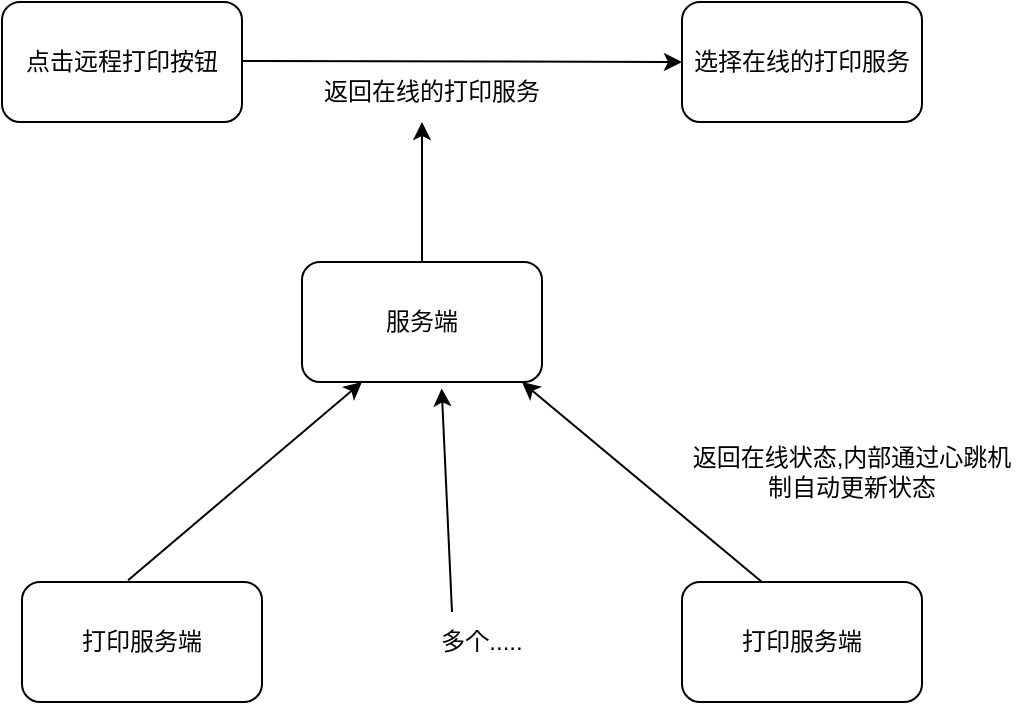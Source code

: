 <mxfile>
    <diagram id="T3Bhly_uKm-U3b5LItTV" name="第 1 页">
        <mxGraphModel dx="607" dy="247" grid="1" gridSize="10" guides="1" tooltips="1" connect="1" arrows="1" fold="1" page="1" pageScale="1" pageWidth="827" pageHeight="1169" math="0" shadow="0">
            <root>
                <mxCell id="0"/>
                <mxCell id="1" parent="0"/>
                <mxCell id="6" value="点击远程打印按钮" style="rounded=1;whiteSpace=wrap;html=1;" vertex="1" parent="1">
                    <mxGeometry x="80" y="80" width="120" height="60" as="geometry"/>
                </mxCell>
                <mxCell id="7" value="" style="endArrow=classic;html=1;" edge="1" parent="1">
                    <mxGeometry relative="1" as="geometry">
                        <mxPoint x="200" y="109.5" as="sourcePoint"/>
                        <mxPoint x="420" y="110" as="targetPoint"/>
                    </mxGeometry>
                </mxCell>
                <mxCell id="9" value="返回在线的打印服务" style="text;html=1;strokeColor=none;fillColor=none;align=center;verticalAlign=middle;whiteSpace=wrap;rounded=0;" vertex="1" parent="1">
                    <mxGeometry x="230" y="110" width="130" height="30" as="geometry"/>
                </mxCell>
                <mxCell id="10" value="选择在线的打印服务" style="rounded=1;whiteSpace=wrap;html=1;" vertex="1" parent="1">
                    <mxGeometry x="420" y="80" width="120" height="60" as="geometry"/>
                </mxCell>
                <mxCell id="11" value="" style="endArrow=classic;html=1;" edge="1" parent="1">
                    <mxGeometry width="50" height="50" relative="1" as="geometry">
                        <mxPoint x="290" y="210" as="sourcePoint"/>
                        <mxPoint x="290" y="140" as="targetPoint"/>
                    </mxGeometry>
                </mxCell>
                <mxCell id="12" value="服务端" style="rounded=1;whiteSpace=wrap;html=1;" vertex="1" parent="1">
                    <mxGeometry x="230" y="210" width="120" height="60" as="geometry"/>
                </mxCell>
                <mxCell id="13" value="打印服务端" style="rounded=1;whiteSpace=wrap;html=1;" vertex="1" parent="1">
                    <mxGeometry x="90" y="370" width="120" height="60" as="geometry"/>
                </mxCell>
                <mxCell id="14" value="打印服务端" style="rounded=1;whiteSpace=wrap;html=1;" vertex="1" parent="1">
                    <mxGeometry x="420" y="370" width="120" height="60" as="geometry"/>
                </mxCell>
                <mxCell id="15" value="多个....." style="text;html=1;strokeColor=none;fillColor=none;align=center;verticalAlign=middle;whiteSpace=wrap;rounded=0;" vertex="1" parent="1">
                    <mxGeometry x="290" y="385" width="60" height="30" as="geometry"/>
                </mxCell>
                <mxCell id="16" value="" style="endArrow=classic;html=1;exitX=0.442;exitY=-0.015;exitDx=0;exitDy=0;exitPerimeter=0;" edge="1" parent="1" source="13">
                    <mxGeometry width="50" height="50" relative="1" as="geometry">
                        <mxPoint x="210" y="320" as="sourcePoint"/>
                        <mxPoint x="260" y="270" as="targetPoint"/>
                    </mxGeometry>
                </mxCell>
                <mxCell id="17" value="" style="endArrow=classic;html=1;exitX=0.333;exitY=0;exitDx=0;exitDy=0;exitPerimeter=0;" edge="1" parent="1" source="14">
                    <mxGeometry width="50" height="50" relative="1" as="geometry">
                        <mxPoint x="290" y="320" as="sourcePoint"/>
                        <mxPoint x="340" y="270" as="targetPoint"/>
                    </mxGeometry>
                </mxCell>
                <mxCell id="18" value="" style="endArrow=classic;html=1;exitX=0.25;exitY=0;exitDx=0;exitDy=0;entryX=0.582;entryY=1.054;entryDx=0;entryDy=0;entryPerimeter=0;" edge="1" parent="1" source="15" target="12">
                    <mxGeometry width="50" height="50" relative="1" as="geometry">
                        <mxPoint x="310" y="380" as="sourcePoint"/>
                        <mxPoint x="310" y="270" as="targetPoint"/>
                    </mxGeometry>
                </mxCell>
                <mxCell id="19" value="返回在线状态,内部通过心跳机制自动更新状态" style="text;html=1;strokeColor=none;fillColor=none;align=center;verticalAlign=middle;whiteSpace=wrap;rounded=0;" vertex="1" parent="1">
                    <mxGeometry x="420" y="300" width="170" height="30" as="geometry"/>
                </mxCell>
            </root>
        </mxGraphModel>
    </diagram>
</mxfile>
